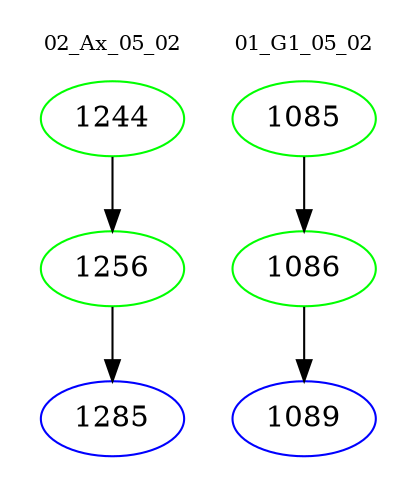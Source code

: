 digraph{
subgraph cluster_0 {
color = white
label = "02_Ax_05_02";
fontsize=10;
T0_1244 [label="1244", color="green"]
T0_1244 -> T0_1256 [color="black"]
T0_1256 [label="1256", color="green"]
T0_1256 -> T0_1285 [color="black"]
T0_1285 [label="1285", color="blue"]
}
subgraph cluster_1 {
color = white
label = "01_G1_05_02";
fontsize=10;
T1_1085 [label="1085", color="green"]
T1_1085 -> T1_1086 [color="black"]
T1_1086 [label="1086", color="green"]
T1_1086 -> T1_1089 [color="black"]
T1_1089 [label="1089", color="blue"]
}
}
